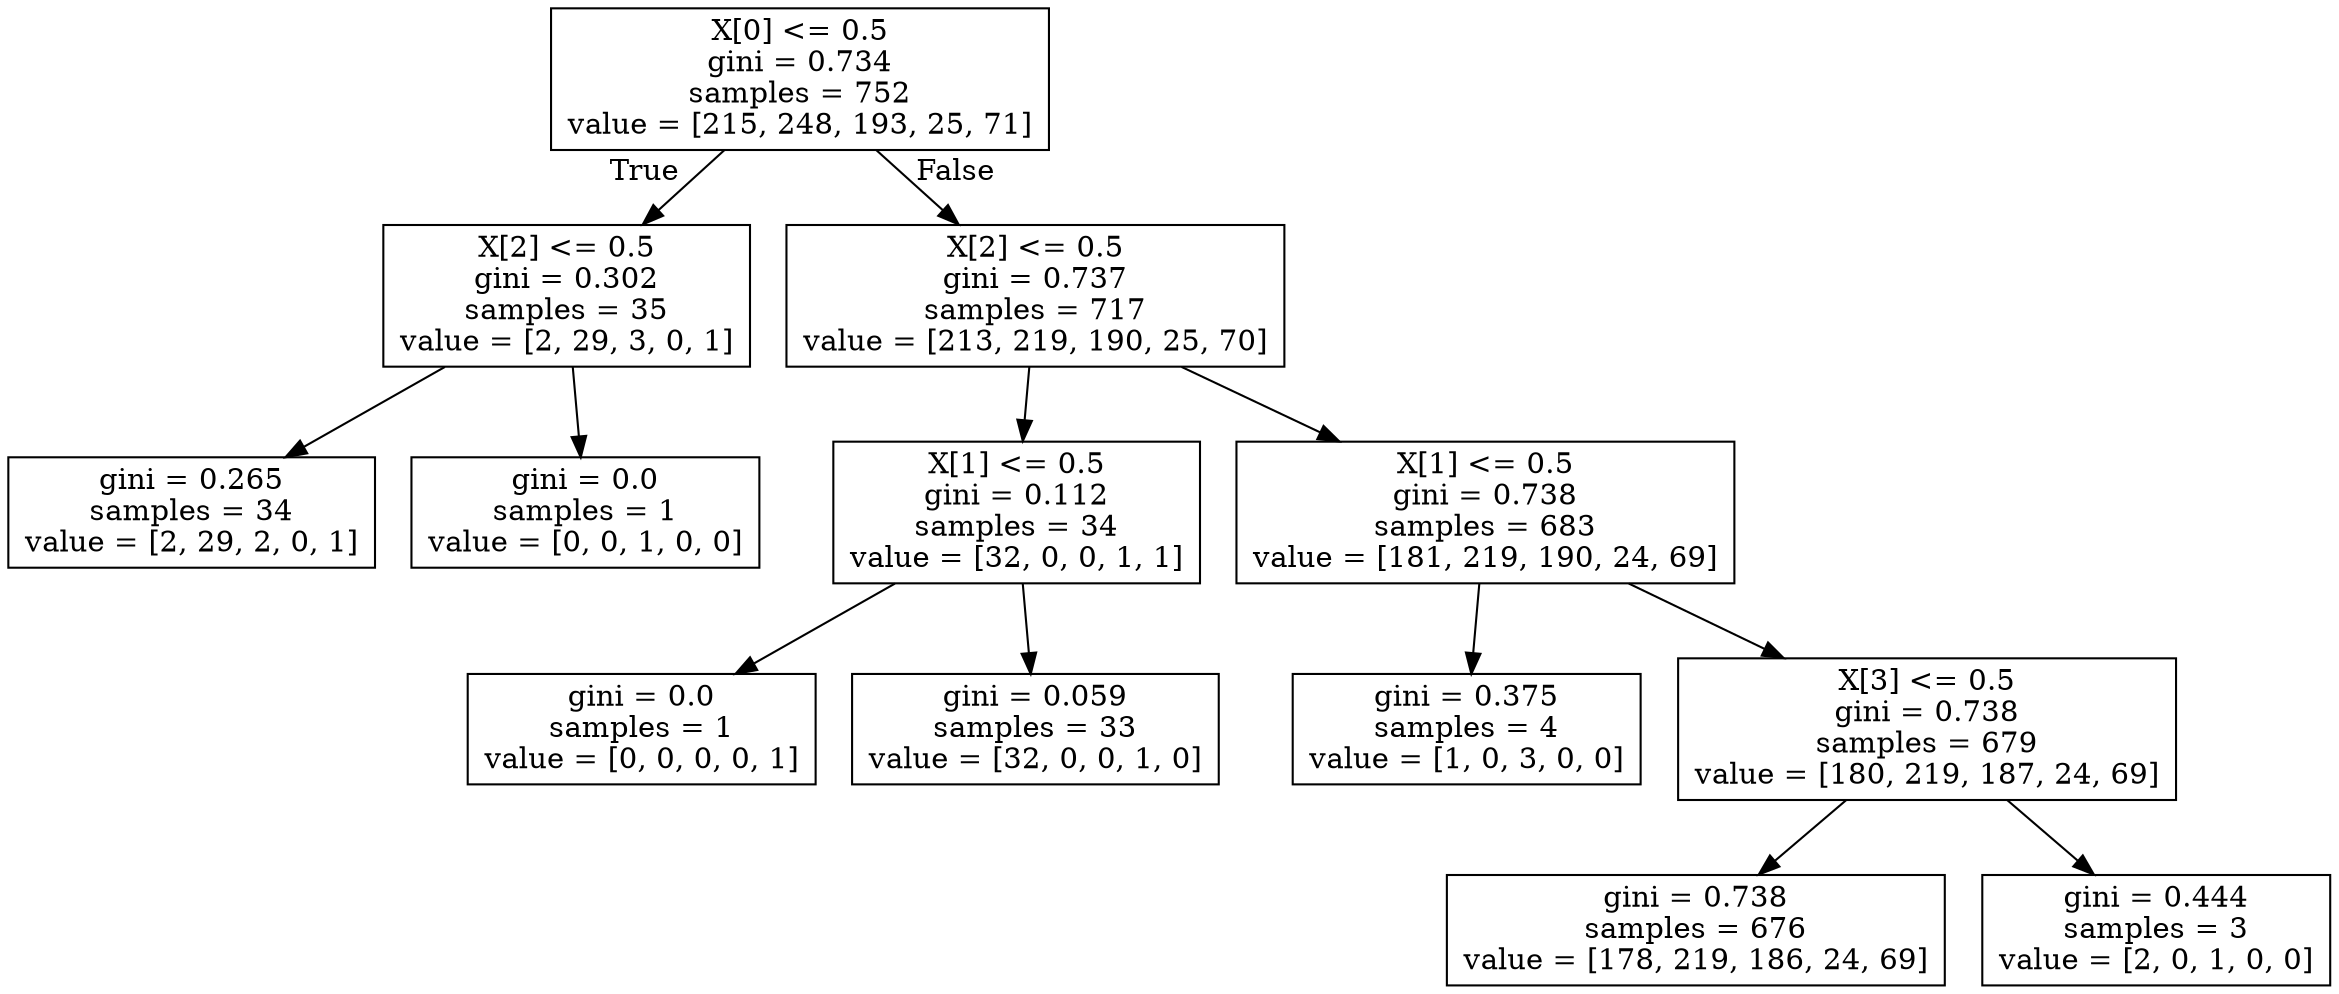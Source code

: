 digraph Tree {
node [shape=box] ;
0 [label="X[0] <= 0.5\ngini = 0.734\nsamples = 752\nvalue = [215, 248, 193, 25, 71]"] ;
1 [label="X[2] <= 0.5\ngini = 0.302\nsamples = 35\nvalue = [2, 29, 3, 0, 1]"] ;
0 -> 1 [labeldistance=2.5, labelangle=45, headlabel="True"] ;
2 [label="gini = 0.265\nsamples = 34\nvalue = [2, 29, 2, 0, 1]"] ;
1 -> 2 ;
3 [label="gini = 0.0\nsamples = 1\nvalue = [0, 0, 1, 0, 0]"] ;
1 -> 3 ;
4 [label="X[2] <= 0.5\ngini = 0.737\nsamples = 717\nvalue = [213, 219, 190, 25, 70]"] ;
0 -> 4 [labeldistance=2.5, labelangle=-45, headlabel="False"] ;
5 [label="X[1] <= 0.5\ngini = 0.112\nsamples = 34\nvalue = [32, 0, 0, 1, 1]"] ;
4 -> 5 ;
6 [label="gini = 0.0\nsamples = 1\nvalue = [0, 0, 0, 0, 1]"] ;
5 -> 6 ;
7 [label="gini = 0.059\nsamples = 33\nvalue = [32, 0, 0, 1, 0]"] ;
5 -> 7 ;
8 [label="X[1] <= 0.5\ngini = 0.738\nsamples = 683\nvalue = [181, 219, 190, 24, 69]"] ;
4 -> 8 ;
9 [label="gini = 0.375\nsamples = 4\nvalue = [1, 0, 3, 0, 0]"] ;
8 -> 9 ;
10 [label="X[3] <= 0.5\ngini = 0.738\nsamples = 679\nvalue = [180, 219, 187, 24, 69]"] ;
8 -> 10 ;
11 [label="gini = 0.738\nsamples = 676\nvalue = [178, 219, 186, 24, 69]"] ;
10 -> 11 ;
12 [label="gini = 0.444\nsamples = 3\nvalue = [2, 0, 1, 0, 0]"] ;
10 -> 12 ;
}